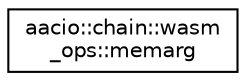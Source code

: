 digraph "Graphical Class Hierarchy"
{
  edge [fontname="Helvetica",fontsize="10",labelfontname="Helvetica",labelfontsize="10"];
  node [fontname="Helvetica",fontsize="10",shape=record];
  rankdir="LR";
  Node0 [label="aacio::chain::wasm\l_ops::memarg",height=0.2,width=0.4,color="black", fillcolor="white", style="filled",URL="$structaacio_1_1chain_1_1wasm__ops_1_1memarg.html"];
}
